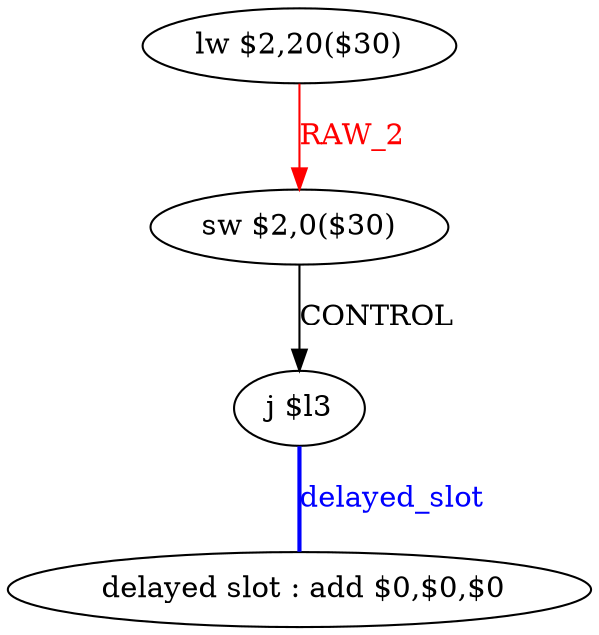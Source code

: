 digraph G1 {
node [shape = ellipse];
i3 [label = " delayed slot : add $0,$0,$0"] ;
i2 ->  i3 [style = bold, dir= none, fontcolor = blue, color = blue, label= "delayed_slot"];
i2 [label = "j $l3"] ;
i0 [label = "lw $2,20($30)"] ;
i0 ->  i1 [color = red, fontcolor = red, label= "RAW_2"];
i1 [label = "sw $2,0($30)"] ;
i1 ->  i2 [label= "CONTROL"];
}
